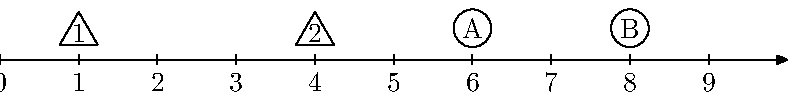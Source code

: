 verbatimtex 
%&latex 
\documentclass[a4paper,11pt]{article} 
\usepackage[cp1251]{inputenc} 
\usepackage[russian]{babel} 
\usepackage[dvips]{epsfig} 
\pagestyle{empty} 
\begin{document} 
etex 

u := 1.0cm;
su := 1.2mm;

def tria(expr x, y, s) =
	draw (x * u - 2su, y*u - 1.73su)--(x*u + 2su, y*u - 1.73su)--(x*u, y*u + 1.73su)--cycle;
	label(s, (x*u, y*u-0.5su));
enddef;

def circ(expr x, y, s) =
	draw (x * u - 2su, y*u)..(x*u, y*u - 2su)..(x * u + 2su, y*u)..(x*u, y*u + 2su)..cycle;
	label(s, (x*u, y*u));
enddef;

beginfig(1)
	tria(1, 1, "1");
	tria(4, 1, "2");
	circ(6, 1, "A");
	circ(8, 1, "B");

	drawarrow (-1u, 0.6u)--(10u,0.6u);
	for i = 0 upto 9:
		draw (i*u, 0.6u-0.5su)--(i*u, 0.6u+0.5su);
		label.bot(decimal i, (i*u, 0.6u-0.5su));
	endfor
endfig;

beginfig(2)
	tria(1, 1, "1");
	tria(4, 1, "2");
	circ(2, 1, "A");
	circ(5, 1, "B");
	drawarrow (-1u, 0.6u)--(10u,0.6u);
	for i = 0 upto 9:
		draw (i*u, 0.6u-0.5su)--(i*u, 0.6u+0.5su);
		label.bot(decimal i, (i*u, 0.6u-0.5su));
	endfor
endfig;

end.
